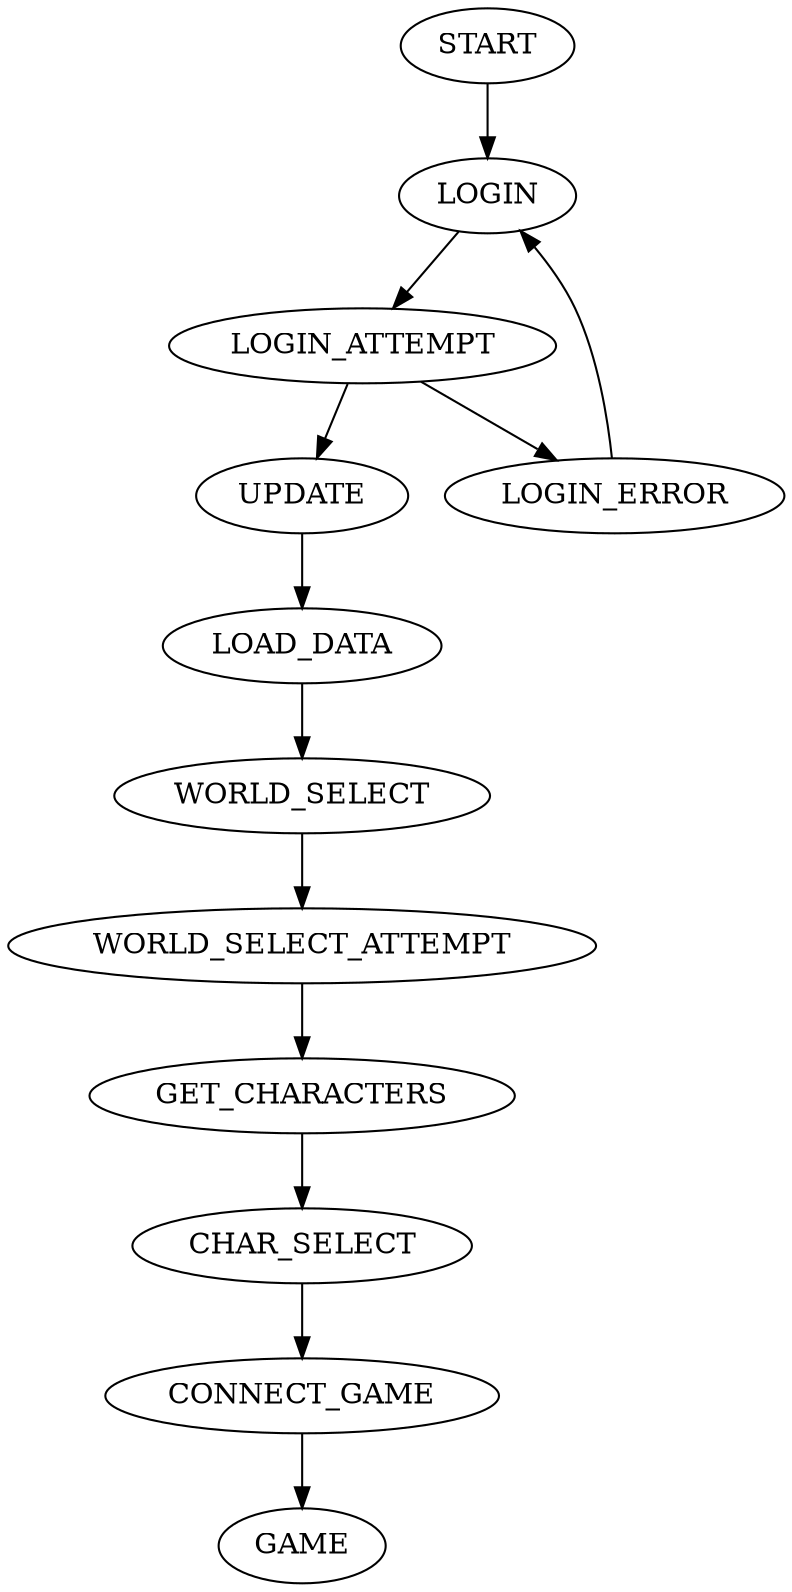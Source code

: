 digraph G {
START
	-> LOGIN
	-> LOGIN_ATTEMPT
	-> UPDATE
	-> LOAD_DATA
	-> WORLD_SELECT
	-> WORLD_SELECT_ATTEMPT
	-> GET_CHARACTERS
	-> CHAR_SELECT
	-> CONNECT_GAME
	-> GAME;
LOGIN_ATTEMPT -> LOGIN_ERROR -> LOGIN;
}